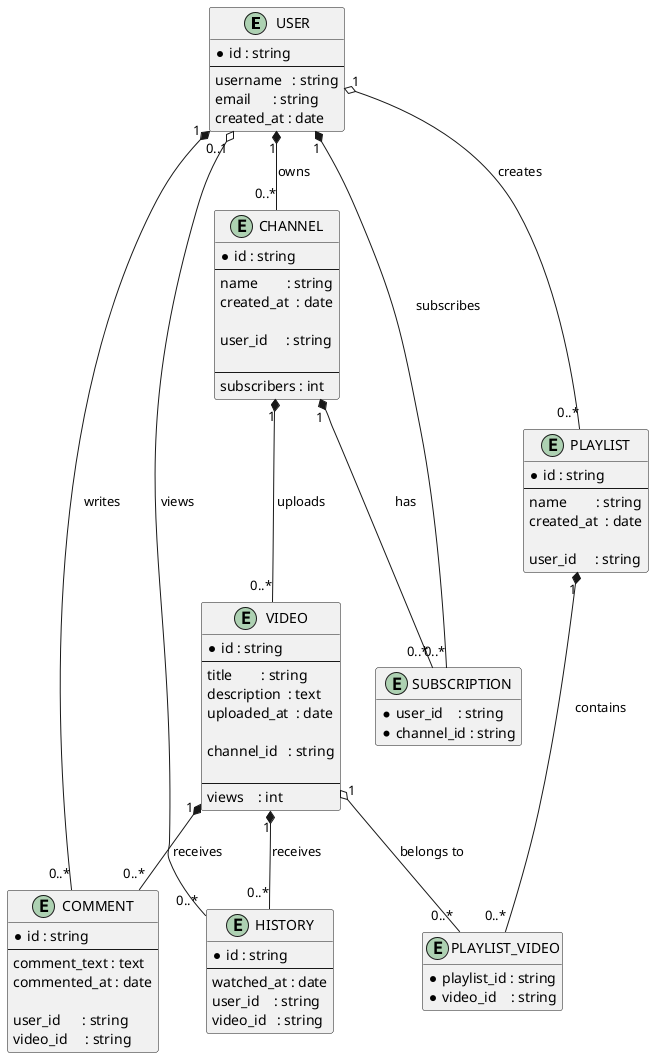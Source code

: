 @startuml
hide methods
hide stereotypes

entity "USER" as USER {
  * id : string
  --
  username   : string
  email      : string
  created_at : date
}

entity "VIDEO" as VIDEO {
  * id : string
  --
  title        : string
  description  : text
  uploaded_at  : date

  channel_id   : string

  --
  views    : int
}

entity "CHANNEL" as CHANNEL {
  * id : string
  --
  name        : string
  created_at  : date

  user_id     : string

  --
  subscribers : int
}

entity "COMMENT" as COMMENT {
  * id : string
  --
  comment_text : text
  commented_at : date

  user_id      : string
  video_id     : string
}

entity "PLAYLIST" as PLAYLIST {
  * id : string
  --
  name        : string
  created_at  : date

  user_id     : string
}

entity "PLAYLIST_VIDEO" as PLAYLIST_VIDEO {
  * playlist_id : string
  * video_id    : string
}

entity "SUBSCRIPTION" as SUBSCRIPTION {
  * user_id    : string
  * channel_id : string
}

entity "HISTORY" as HISTORY {
  * id : string
  --
  watched_at : date
  user_id    : string
  video_id   : string
}

USER        "1" *-- "0..*" COMMENT        : writes
USER        "1" *-- "0..*" CHANNEL        : owns
USER        "1" o-- "0..*" PLAYLIST       : creates
USER        "1" *-- "0..*" SUBSCRIPTION   : subscribes
USER     "0..1" o-- "0..*" HISTORY      : views

VIDEO    "1" *-- "0..*" COMMENT           : receives
VIDEO    "1" *-- "0..*" HISTORY         : receives

CHANNEL  "1" *-- "0..*" VIDEO             : uploads
CHANNEL  "1" *-- "0..*" SUBSCRIPTION      : has

PLAYLIST "1" *-- "0..*" PLAYLIST_VIDEO    : contains
VIDEO    "1" o-- "0..*" PLAYLIST_VIDEO : belongs to
@enduml
